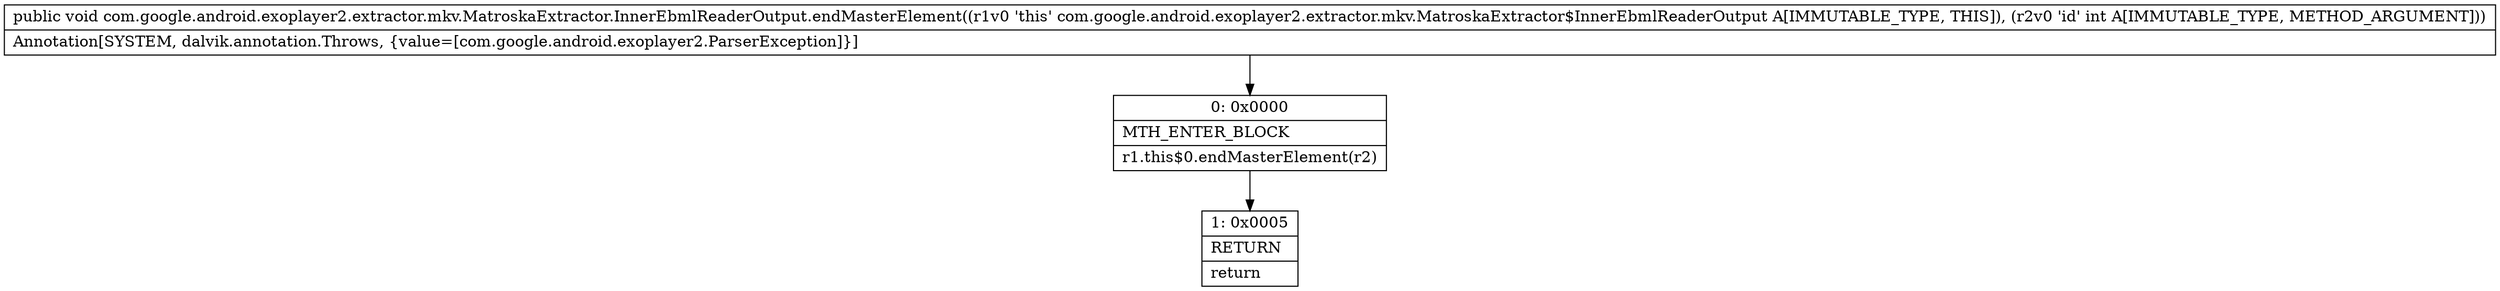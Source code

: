 digraph "CFG forcom.google.android.exoplayer2.extractor.mkv.MatroskaExtractor.InnerEbmlReaderOutput.endMasterElement(I)V" {
Node_0 [shape=record,label="{0\:\ 0x0000|MTH_ENTER_BLOCK\l|r1.this$0.endMasterElement(r2)\l}"];
Node_1 [shape=record,label="{1\:\ 0x0005|RETURN\l|return\l}"];
MethodNode[shape=record,label="{public void com.google.android.exoplayer2.extractor.mkv.MatroskaExtractor.InnerEbmlReaderOutput.endMasterElement((r1v0 'this' com.google.android.exoplayer2.extractor.mkv.MatroskaExtractor$InnerEbmlReaderOutput A[IMMUTABLE_TYPE, THIS]), (r2v0 'id' int A[IMMUTABLE_TYPE, METHOD_ARGUMENT]))  | Annotation[SYSTEM, dalvik.annotation.Throws, \{value=[com.google.android.exoplayer2.ParserException]\}]\l}"];
MethodNode -> Node_0;
Node_0 -> Node_1;
}

